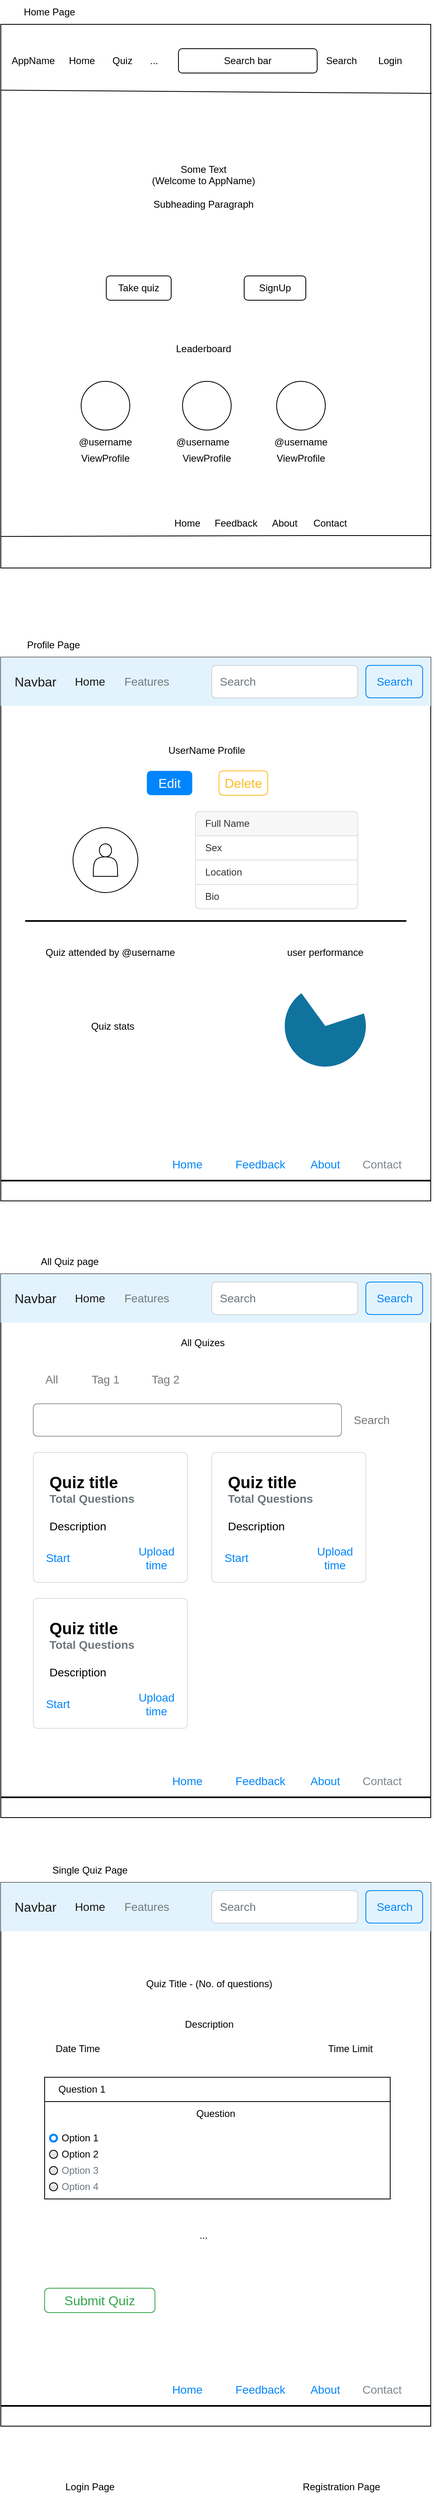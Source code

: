 <mxfile version="24.7.17">
  <diagram name="Page-1" id="7HkioV3xXDfK5RIxgbAx">
    <mxGraphModel dx="1434" dy="738" grid="1" gridSize="10" guides="1" tooltips="1" connect="1" arrows="1" fold="1" page="1" pageScale="1" pageWidth="827" pageHeight="1169" math="0" shadow="0">
      <root>
        <mxCell id="0" />
        <mxCell id="1" parent="0" />
        <mxCell id="igTgt_d10PxNEicNi55A-2" value="&lt;span style=&quot;color: rgba(0, 0, 0, 0); font-family: monospace; font-size: 0px; text-align: start; text-wrap: nowrap;&quot;&gt;%3CmxGraphModel%3E%3Croot%3E%3CmxCell%20id%3D%220%22%2F%3E%3CmxCell%20id%3D%221%22%20parent%3D%220%22%2F%3E%3CmxCell%20id%3D%222%22%20value%3D%22Text%22%20style%3D%22text%3Bhtml%3D1%3Balign%3Dcenter%3BverticalAlign%3Dmiddle%3BwhiteSpace%3Dwrap%3Brounded%3D0%3B%22%20vertex%3D%221%22%20parent%3D%221%22%3E%3CmxGeometry%20x%3D%22140%22%20y%3D%2270%22%20width%3D%2260%22%20height%3D%2230%22%20as%3D%22geometry%22%2F%3E%3C%2FmxCell%3E%3C%2Froot%3E%3C%2FmxGraphModel%3E&lt;/span&gt;" style="rounded=0;whiteSpace=wrap;html=1;" parent="1" vertex="1">
          <mxGeometry x="130" y="40" width="530" height="670" as="geometry" />
        </mxCell>
        <mxCell id="igTgt_d10PxNEicNi55A-3" value="" style="endArrow=none;html=1;rounded=0;exitX=0;exitY=0.121;exitDx=0;exitDy=0;exitPerimeter=0;entryX=1.002;entryY=0.127;entryDx=0;entryDy=0;entryPerimeter=0;" parent="1" source="igTgt_d10PxNEicNi55A-2" target="igTgt_d10PxNEicNi55A-2" edge="1">
          <mxGeometry width="50" height="50" relative="1" as="geometry">
            <mxPoint x="390" y="410" as="sourcePoint" />
            <mxPoint x="440" y="360" as="targetPoint" />
          </mxGeometry>
        </mxCell>
        <mxCell id="igTgt_d10PxNEicNi55A-4" value="AppName" style="text;html=1;align=center;verticalAlign=middle;whiteSpace=wrap;rounded=0;" parent="1" vertex="1">
          <mxGeometry x="140" y="70" width="60" height="30" as="geometry" />
        </mxCell>
        <mxCell id="igTgt_d10PxNEicNi55A-5" value="Home" style="text;html=1;align=center;verticalAlign=middle;whiteSpace=wrap;rounded=0;" parent="1" vertex="1">
          <mxGeometry x="200" y="70" width="60" height="30" as="geometry" />
        </mxCell>
        <mxCell id="igTgt_d10PxNEicNi55A-6" value="Quiz" style="text;html=1;align=center;verticalAlign=middle;whiteSpace=wrap;rounded=0;" parent="1" vertex="1">
          <mxGeometry x="250" y="70" width="60" height="30" as="geometry" />
        </mxCell>
        <mxCell id="igTgt_d10PxNEicNi55A-7" value="Search" style="text;html=1;align=center;verticalAlign=middle;whiteSpace=wrap;rounded=0;" parent="1" vertex="1">
          <mxGeometry x="520" y="70" width="60" height="30" as="geometry" />
        </mxCell>
        <mxCell id="igTgt_d10PxNEicNi55A-8" value="Login" style="text;html=1;align=center;verticalAlign=middle;whiteSpace=wrap;rounded=0;" parent="1" vertex="1">
          <mxGeometry x="580" y="70" width="60" height="30" as="geometry" />
        </mxCell>
        <mxCell id="igTgt_d10PxNEicNi55A-10" value="Search bar" style="rounded=1;whiteSpace=wrap;html=1;" parent="1" vertex="1">
          <mxGeometry x="349" y="70" width="171" height="30" as="geometry" />
        </mxCell>
        <mxCell id="igTgt_d10PxNEicNi55A-11" value="..." style="text;html=1;align=center;verticalAlign=middle;whiteSpace=wrap;rounded=0;" parent="1" vertex="1">
          <mxGeometry x="289" y="70" width="60" height="30" as="geometry" />
        </mxCell>
        <mxCell id="igTgt_d10PxNEicNi55A-12" value="Some Text&lt;div&gt;(Welcome to AppName)&lt;/div&gt;&lt;div&gt;&lt;br&gt;&lt;/div&gt;&lt;div&gt;Subheading Paragraph&lt;/div&gt;" style="text;html=1;align=center;verticalAlign=middle;whiteSpace=wrap;rounded=0;" parent="1" vertex="1">
          <mxGeometry x="210" y="160" width="340" height="160" as="geometry" />
        </mxCell>
        <mxCell id="igTgt_d10PxNEicNi55A-13" value="Take quiz" style="rounded=1;whiteSpace=wrap;html=1;" parent="1" vertex="1">
          <mxGeometry x="260" y="350" width="80" height="30" as="geometry" />
        </mxCell>
        <mxCell id="igTgt_d10PxNEicNi55A-14" value="SignUp" style="rounded=1;whiteSpace=wrap;html=1;" parent="1" vertex="1">
          <mxGeometry x="430" y="350" width="76" height="30" as="geometry" />
        </mxCell>
        <mxCell id="igTgt_d10PxNEicNi55A-15" value="Leaderboard" style="text;html=1;align=center;verticalAlign=middle;whiteSpace=wrap;rounded=0;" parent="1" vertex="1">
          <mxGeometry x="300" y="420" width="160" height="40" as="geometry" />
        </mxCell>
        <mxCell id="igTgt_d10PxNEicNi55A-16" value="" style="ellipse;whiteSpace=wrap;html=1;aspect=fixed;" parent="1" vertex="1">
          <mxGeometry x="229" y="480" width="60" height="60" as="geometry" />
        </mxCell>
        <mxCell id="igTgt_d10PxNEicNi55A-18" value="" style="ellipse;whiteSpace=wrap;html=1;aspect=fixed;" parent="1" vertex="1">
          <mxGeometry x="470" y="480" width="60" height="60" as="geometry" />
        </mxCell>
        <mxCell id="igTgt_d10PxNEicNi55A-19" value="" style="ellipse;whiteSpace=wrap;html=1;aspect=fixed;" parent="1" vertex="1">
          <mxGeometry x="354" y="480" width="60" height="60" as="geometry" />
        </mxCell>
        <mxCell id="igTgt_d10PxNEicNi55A-21" value="ViewProfile" style="text;html=1;align=center;verticalAlign=middle;whiteSpace=wrap;rounded=0;" parent="1" vertex="1">
          <mxGeometry x="229" y="560" width="60" height="30" as="geometry" />
        </mxCell>
        <mxCell id="igTgt_d10PxNEicNi55A-22" value="ViewProfile" style="text;html=1;align=center;verticalAlign=middle;whiteSpace=wrap;rounded=0;" parent="1" vertex="1">
          <mxGeometry x="354" y="560" width="60" height="30" as="geometry" />
        </mxCell>
        <mxCell id="igTgt_d10PxNEicNi55A-23" value="ViewProfile" style="text;html=1;align=center;verticalAlign=middle;whiteSpace=wrap;rounded=0;" parent="1" vertex="1">
          <mxGeometry x="470" y="560" width="60" height="30" as="geometry" />
        </mxCell>
        <mxCell id="igTgt_d10PxNEicNi55A-24" value="@username" style="text;html=1;align=center;verticalAlign=middle;whiteSpace=wrap;rounded=0;" parent="1" vertex="1">
          <mxGeometry x="229" y="540" width="60" height="30" as="geometry" />
        </mxCell>
        <mxCell id="igTgt_d10PxNEicNi55A-25" value="@username" style="text;html=1;align=center;verticalAlign=middle;whiteSpace=wrap;rounded=0;" parent="1" vertex="1">
          <mxGeometry x="349" y="540" width="60" height="30" as="geometry" />
        </mxCell>
        <mxCell id="igTgt_d10PxNEicNi55A-26" value="@username" style="text;html=1;align=center;verticalAlign=middle;whiteSpace=wrap;rounded=0;" parent="1" vertex="1">
          <mxGeometry x="470" y="540" width="60" height="30" as="geometry" />
        </mxCell>
        <mxCell id="igTgt_d10PxNEicNi55A-27" value="" style="endArrow=none;html=1;rounded=0;exitX=0;exitY=0.942;exitDx=0;exitDy=0;exitPerimeter=0;" parent="1" source="igTgt_d10PxNEicNi55A-2" edge="1">
          <mxGeometry width="50" height="50" relative="1" as="geometry">
            <mxPoint x="390" y="640" as="sourcePoint" />
            <mxPoint x="661" y="670" as="targetPoint" />
            <Array as="points">
              <mxPoint x="530" y="670" />
            </Array>
          </mxGeometry>
        </mxCell>
        <mxCell id="igTgt_d10PxNEicNi55A-28" value="Feedback" style="text;html=1;align=center;verticalAlign=middle;whiteSpace=wrap;rounded=0;" parent="1" vertex="1">
          <mxGeometry x="390" y="640" width="60" height="30" as="geometry" />
        </mxCell>
        <mxCell id="igTgt_d10PxNEicNi55A-29" value="Home" style="text;html=1;align=center;verticalAlign=middle;whiteSpace=wrap;rounded=0;rotation=0;" parent="1" vertex="1">
          <mxGeometry x="330" y="640" width="60" height="30" as="geometry" />
        </mxCell>
        <mxCell id="igTgt_d10PxNEicNi55A-30" value="About" style="text;html=1;align=center;verticalAlign=middle;whiteSpace=wrap;rounded=0;" parent="1" vertex="1">
          <mxGeometry x="450" y="640" width="60" height="30" as="geometry" />
        </mxCell>
        <mxCell id="igTgt_d10PxNEicNi55A-31" value="Contact" style="text;html=1;align=center;verticalAlign=middle;whiteSpace=wrap;rounded=0;" parent="1" vertex="1">
          <mxGeometry x="506" y="640" width="60" height="30" as="geometry" />
        </mxCell>
        <mxCell id="igTgt_d10PxNEicNi55A-32" value="Home Page" style="text;html=1;align=center;verticalAlign=middle;whiteSpace=wrap;rounded=0;" parent="1" vertex="1">
          <mxGeometry x="130" y="10" width="120" height="30" as="geometry" />
        </mxCell>
        <mxCell id="igTgt_d10PxNEicNi55A-33" value="Profile Page" style="text;html=1;align=center;verticalAlign=middle;whiteSpace=wrap;rounded=0;" parent="1" vertex="1">
          <mxGeometry x="130" y="790" width="130" height="30" as="geometry" />
        </mxCell>
        <mxCell id="igTgt_d10PxNEicNi55A-35" value="" style="rounded=0;whiteSpace=wrap;html=1;" parent="1" vertex="1">
          <mxGeometry x="130" y="820" width="530" height="670" as="geometry" />
        </mxCell>
        <mxCell id="igTgt_d10PxNEicNi55A-38" value="UserName Profile" style="text;html=1;align=center;verticalAlign=middle;whiteSpace=wrap;rounded=0;" parent="1" vertex="1">
          <mxGeometry x="309" y="920" width="150" height="30" as="geometry" />
        </mxCell>
        <mxCell id="igTgt_d10PxNEicNi55A-41" value="Edit" style="html=1;shadow=0;dashed=0;shape=mxgraph.bootstrap.rrect;rSize=5;strokeColor=none;strokeWidth=1;fillColor=#0085FC;fontColor=#FFFFFF;whiteSpace=wrap;align=center;verticalAlign=middle;spacingLeft=0;fontStyle=0;fontSize=16;spacing=5;" parent="1" vertex="1">
          <mxGeometry x="310" y="960" width="56" height="30" as="geometry" />
        </mxCell>
        <mxCell id="igTgt_d10PxNEicNi55A-42" value="Delete" style="html=1;shadow=0;dashed=0;shape=mxgraph.bootstrap.rrect;rSize=5;strokeColor=#FFBC26;strokeWidth=1;fillColor=none;fontColor=#FFBC26;whiteSpace=wrap;align=center;verticalAlign=middle;spacingLeft=0;fontStyle=0;fontSize=16;spacing=5;" parent="1" vertex="1">
          <mxGeometry x="399" y="960" width="60" height="30" as="geometry" />
        </mxCell>
        <mxCell id="igTgt_d10PxNEicNi55A-45" value="" style="ellipse;whiteSpace=wrap;html=1;aspect=fixed;" parent="1" vertex="1">
          <mxGeometry x="219" y="1030" width="80" height="80" as="geometry" />
        </mxCell>
        <mxCell id="igTgt_d10PxNEicNi55A-46" value="" style="shape=actor;whiteSpace=wrap;html=1;" parent="1" vertex="1">
          <mxGeometry x="244" y="1050" width="30" height="40" as="geometry" />
        </mxCell>
        <mxCell id="igTgt_d10PxNEicNi55A-47" value="" style="swimlane;fontStyle=0;childLayout=stackLayout;horizontal=1;startSize=0;horizontalStack=0;resizeParent=1;resizeParentMax=0;resizeLast=0;collapsible=0;marginBottom=0;whiteSpace=wrap;html=1;strokeColor=none;fillColor=none;" parent="1" vertex="1">
          <mxGeometry x="370" y="1010" width="200" height="120" as="geometry" />
        </mxCell>
        <mxCell id="igTgt_d10PxNEicNi55A-48" value="Full Name" style="text;strokeColor=#DFDFDF;fillColor=#F7F7F7;align=left;verticalAlign=middle;spacingLeft=10;spacingRight=10;overflow=hidden;points=[[0,0.5],[1,0.5]];portConstraint=eastwest;rotatable=0;whiteSpace=wrap;html=1;shape=mxgraph.bootstrap.topButton;rSize=5;fontColor=#333333;" parent="igTgt_d10PxNEicNi55A-47" vertex="1">
          <mxGeometry width="200" height="30" as="geometry" />
        </mxCell>
        <mxCell id="igTgt_d10PxNEicNi55A-49" value="Sex" style="text;strokeColor=#DFDFDF;fillColor=#FFFFFF;align=left;verticalAlign=middle;spacingLeft=10;spacingRight=10;overflow=hidden;points=[[0,0.5],[1,0.5]];portConstraint=eastwest;rotatable=0;whiteSpace=wrap;html=1;rSize=5;fontColor=#333333;" parent="igTgt_d10PxNEicNi55A-47" vertex="1">
          <mxGeometry y="30" width="200" height="30" as="geometry" />
        </mxCell>
        <mxCell id="igTgt_d10PxNEicNi55A-50" value="Location" style="text;strokeColor=#DFDFDF;fillColor=#FFFFFF;align=left;verticalAlign=middle;spacingLeft=10;spacingRight=10;overflow=hidden;points=[[0,0.5],[1,0.5]];portConstraint=eastwest;rotatable=0;whiteSpace=wrap;html=1;rSize=5;fontColor=#333333;" parent="igTgt_d10PxNEicNi55A-47" vertex="1">
          <mxGeometry y="60" width="200" height="30" as="geometry" />
        </mxCell>
        <mxCell id="igTgt_d10PxNEicNi55A-51" value="Bio" style="text;strokeColor=#DFDFDF;fillColor=#FFFFFF;align=left;verticalAlign=middle;spacingLeft=10;spacingRight=10;overflow=hidden;points=[[0,0.5],[1,0.5]];portConstraint=eastwest;rotatable=0;whiteSpace=wrap;html=1;shape=mxgraph.bootstrap.bottomButton;rSize=5;fontColor=#333333;" parent="igTgt_d10PxNEicNi55A-47" vertex="1">
          <mxGeometry y="90" width="200" height="30" as="geometry" />
        </mxCell>
        <mxCell id="igTgt_d10PxNEicNi55A-52" value="" style="line;strokeWidth=2;html=1;" parent="1" vertex="1">
          <mxGeometry x="160" y="1140" width="470" height="10" as="geometry" />
        </mxCell>
        <mxCell id="igTgt_d10PxNEicNi55A-53" value="Quiz attended by @username" style="text;html=1;align=center;verticalAlign=middle;whiteSpace=wrap;rounded=0;" parent="1" vertex="1">
          <mxGeometry x="170" y="1169" width="190" height="30" as="geometry" />
        </mxCell>
        <mxCell id="igTgt_d10PxNEicNi55A-54" value="Quiz stats" style="text;html=1;align=center;verticalAlign=middle;whiteSpace=wrap;rounded=0;" parent="1" vertex="1">
          <mxGeometry x="170" y="1199" width="196" height="151" as="geometry" />
        </mxCell>
        <mxCell id="igTgt_d10PxNEicNi55A-57" value="" style="verticalLabelPosition=bottom;verticalAlign=top;html=1;shape=mxgraph.basic.pie;fillColor=#10739E;strokeColor=none;startAngle=0.2;endAngle=0.9;" parent="1" vertex="1">
          <mxGeometry x="480" y="1224.5" width="100" height="100" as="geometry" />
        </mxCell>
        <mxCell id="igTgt_d10PxNEicNi55A-58" value="user performance" style="text;html=1;align=center;verticalAlign=middle;whiteSpace=wrap;rounded=0;" parent="1" vertex="1">
          <mxGeometry x="470" y="1169" width="120" height="30" as="geometry" />
        </mxCell>
        <mxCell id="igTgt_d10PxNEicNi55A-65" value="" style="html=1;shadow=0;dashed=0;fillColor=#E3F3FD;strokeColor=none;fontSize=16;fontColor=#ffffff;align=left;spacing=15;" parent="1" vertex="1">
          <mxGeometry x="130" y="820" width="530" height="60" as="geometry" />
        </mxCell>
        <mxCell id="igTgt_d10PxNEicNi55A-66" value="" style="swimlane;shape=mxgraph.bootstrap.anchor;strokeColor=none;fillColor=none;fontColor=#0085FC;fontStyle=0;childLayout=stackLayout;horizontal=0;startSize=0;horizontalStack=1;resizeParent=1;resizeParentMax=0;resizeLast=0;collapsible=0;marginBottom=0;whiteSpace=wrap;html=1;resizeWidth=0;" parent="igTgt_d10PxNEicNi55A-65" vertex="1">
          <mxGeometry y="10" width="220" height="40" as="geometry" />
        </mxCell>
        <mxCell id="igTgt_d10PxNEicNi55A-67" value="Navbar" style="text;strokeColor=none;align=left;verticalAlign=middle;spacingLeft=15;spacingRight=10;points=[[0,0.5],[1,0.5]];portConstraint=eastwest;rotatable=0;whiteSpace=wrap;html=1;fillColor=none;fontColor=#161819;fontSize=16;" parent="igTgt_d10PxNEicNi55A-66" vertex="1">
          <mxGeometry width="80" height="40" as="geometry" />
        </mxCell>
        <mxCell id="igTgt_d10PxNEicNi55A-68" value="Home" style="text;strokeColor=none;align=center;verticalAlign=middle;spacingLeft=10;spacingRight=10;points=[[0,0.5],[1,0.5]];portConstraint=eastwest;rotatable=0;whiteSpace=wrap;html=1;fillColor=none;fontColor=#161819;fontSize=14;" parent="igTgt_d10PxNEicNi55A-66" vertex="1">
          <mxGeometry x="80" width="60" height="40" as="geometry" />
        </mxCell>
        <mxCell id="igTgt_d10PxNEicNi55A-69" value="Features" style="text;strokeColor=none;align=center;verticalAlign=middle;spacingLeft=10;spacingRight=10;points=[[0,0.5],[1,0.5]];portConstraint=eastwest;rotatable=0;whiteSpace=wrap;html=1;fillColor=none;fontColor=#71797E;fontSize=14;" parent="igTgt_d10PxNEicNi55A-66" vertex="1">
          <mxGeometry x="140" width="80" height="40" as="geometry" />
        </mxCell>
        <mxCell id="igTgt_d10PxNEicNi55A-72" value="Search" style="html=1;shadow=0;dashed=0;shape=mxgraph.bootstrap.rrect;rSize=5;fontSize=14;fontColor=#0085FC;strokeColor=#0085FC;fillColor=none;" parent="igTgt_d10PxNEicNi55A-65" vertex="1">
          <mxGeometry x="1" width="70" height="40" relative="1" as="geometry">
            <mxPoint x="-80" y="10" as="offset" />
          </mxGeometry>
        </mxCell>
        <mxCell id="igTgt_d10PxNEicNi55A-73" value="Search" style="html=1;shadow=0;dashed=0;shape=mxgraph.bootstrap.rrect;rSize=5;fontSize=14;fontColor=#6C767D;strokeColor=#CED4DA;fillColor=#ffffff;align=left;spacing=10;" parent="igTgt_d10PxNEicNi55A-65" vertex="1">
          <mxGeometry x="1" width="180" height="40" relative="1" as="geometry">
            <mxPoint x="-270" y="10" as="offset" />
          </mxGeometry>
        </mxCell>
        <mxCell id="igTgt_d10PxNEicNi55A-92" value="" style="line;strokeWidth=2;html=1;" parent="1" vertex="1">
          <mxGeometry x="130" y="1460" width="530" height="10" as="geometry" />
        </mxCell>
        <mxCell id="igTgt_d10PxNEicNi55A-93" value="" style="swimlane;shape=mxgraph.bootstrap.anchor;strokeColor=none;fillColor=none;fontColor=#0085FC;fontStyle=0;childLayout=stackLayout;horizontal=0;startSize=0;horizontalStack=1;resizeParent=1;resizeParentMax=0;resizeLast=0;collapsible=0;marginBottom=0;whiteSpace=wrap;html=1;" parent="1" vertex="1">
          <mxGeometry x="320" y="1430" width="320" height="30" as="geometry" />
        </mxCell>
        <mxCell id="igTgt_d10PxNEicNi55A-94" value="Home" style="text;strokeColor=inherit;align=center;verticalAlign=middle;spacingLeft=10;spacingRight=10;overflow=hidden;points=[[0,0.5],[1,0.5]];portConstraint=eastwest;rotatable=0;whiteSpace=wrap;html=1;shape=mxgraph.bootstrap.leftButton;rSize=5;fillColor=inherit;fontColor=inherit;fontSize=14;" parent="igTgt_d10PxNEicNi55A-93" vertex="1">
          <mxGeometry width="80" height="30" as="geometry" />
        </mxCell>
        <mxCell id="igTgt_d10PxNEicNi55A-95" value="Feedback" style="text;strokeColor=inherit;align=center;verticalAlign=middle;spacingLeft=10;spacingRight=10;overflow=hidden;points=[[0,0.5],[1,0.5]];portConstraint=eastwest;rotatable=0;whiteSpace=wrap;html=1;rSize=5;fillColor=inherit;fontColor=inherit;fontSize=14;" parent="igTgt_d10PxNEicNi55A-93" vertex="1">
          <mxGeometry x="80" width="100" height="30" as="geometry" />
        </mxCell>
        <mxCell id="igTgt_d10PxNEicNi55A-96" value="About" style="text;strokeColor=inherit;align=center;verticalAlign=middle;spacingLeft=10;spacingRight=10;overflow=hidden;points=[[0,0.5],[1,0.5]];portConstraint=eastwest;rotatable=0;whiteSpace=wrap;html=1;rSize=5;fillColor=inherit;fontColor=inherit;fontSize=14;" parent="igTgt_d10PxNEicNi55A-93" vertex="1">
          <mxGeometry x="180" width="60" height="30" as="geometry" />
        </mxCell>
        <mxCell id="igTgt_d10PxNEicNi55A-97" value="Contact" style="text;strokeColor=inherit;align=center;verticalAlign=middle;spacingLeft=10;spacingRight=10;overflow=hidden;points=[[0,0.5],[1,0.5]];portConstraint=eastwest;rotatable=0;whiteSpace=wrap;html=1;shape=mxgraph.bootstrap.rightButton;rSize=5;fillColor=inherit;fontColor=#7D868C;fontSize=14;" parent="igTgt_d10PxNEicNi55A-93" vertex="1">
          <mxGeometry x="240" width="80" height="30" as="geometry" />
        </mxCell>
        <mxCell id="igTgt_d10PxNEicNi55A-102" value="All Quiz page" style="text;html=1;align=center;verticalAlign=middle;whiteSpace=wrap;rounded=0;" parent="1" vertex="1">
          <mxGeometry x="130" y="1550" width="170" height="30" as="geometry" />
        </mxCell>
        <mxCell id="igTgt_d10PxNEicNi55A-103" value="" style="rounded=0;whiteSpace=wrap;html=1;" parent="1" vertex="1">
          <mxGeometry x="130" y="1580" width="530" height="670" as="geometry" />
        </mxCell>
        <mxCell id="igTgt_d10PxNEicNi55A-105" value="" style="html=1;shadow=0;dashed=0;fillColor=#E3F3FD;strokeColor=none;fontSize=16;fontColor=#ffffff;align=left;spacing=15;" parent="1" vertex="1">
          <mxGeometry x="130" y="1580" width="530" height="60" as="geometry" />
        </mxCell>
        <mxCell id="igTgt_d10PxNEicNi55A-106" value="" style="swimlane;shape=mxgraph.bootstrap.anchor;strokeColor=none;fillColor=none;fontColor=#0085FC;fontStyle=0;childLayout=stackLayout;horizontal=0;startSize=0;horizontalStack=1;resizeParent=1;resizeParentMax=0;resizeLast=0;collapsible=0;marginBottom=0;whiteSpace=wrap;html=1;resizeWidth=0;" parent="igTgt_d10PxNEicNi55A-105" vertex="1">
          <mxGeometry y="10" width="220" height="40" as="geometry" />
        </mxCell>
        <mxCell id="igTgt_d10PxNEicNi55A-107" value="Navbar" style="text;strokeColor=none;align=left;verticalAlign=middle;spacingLeft=15;spacingRight=10;points=[[0,0.5],[1,0.5]];portConstraint=eastwest;rotatable=0;whiteSpace=wrap;html=1;fillColor=none;fontColor=#161819;fontSize=16;" parent="igTgt_d10PxNEicNi55A-106" vertex="1">
          <mxGeometry width="80" height="40" as="geometry" />
        </mxCell>
        <mxCell id="igTgt_d10PxNEicNi55A-108" value="Home" style="text;strokeColor=none;align=center;verticalAlign=middle;spacingLeft=10;spacingRight=10;points=[[0,0.5],[1,0.5]];portConstraint=eastwest;rotatable=0;whiteSpace=wrap;html=1;fillColor=none;fontColor=#161819;fontSize=14;" parent="igTgt_d10PxNEicNi55A-106" vertex="1">
          <mxGeometry x="80" width="60" height="40" as="geometry" />
        </mxCell>
        <mxCell id="igTgt_d10PxNEicNi55A-109" value="Features" style="text;strokeColor=none;align=center;verticalAlign=middle;spacingLeft=10;spacingRight=10;points=[[0,0.5],[1,0.5]];portConstraint=eastwest;rotatable=0;whiteSpace=wrap;html=1;fillColor=none;fontColor=#71797E;fontSize=14;" parent="igTgt_d10PxNEicNi55A-106" vertex="1">
          <mxGeometry x="140" width="80" height="40" as="geometry" />
        </mxCell>
        <mxCell id="igTgt_d10PxNEicNi55A-110" value="Search" style="html=1;shadow=0;dashed=0;shape=mxgraph.bootstrap.rrect;rSize=5;fontSize=14;fontColor=#0085FC;strokeColor=#0085FC;fillColor=none;" parent="igTgt_d10PxNEicNi55A-105" vertex="1">
          <mxGeometry x="1" width="70" height="40" relative="1" as="geometry">
            <mxPoint x="-80" y="10" as="offset" />
          </mxGeometry>
        </mxCell>
        <mxCell id="igTgt_d10PxNEicNi55A-111" value="Search" style="html=1;shadow=0;dashed=0;shape=mxgraph.bootstrap.rrect;rSize=5;fontSize=14;fontColor=#6C767D;strokeColor=#CED4DA;fillColor=#ffffff;align=left;spacing=10;" parent="igTgt_d10PxNEicNi55A-105" vertex="1">
          <mxGeometry x="1" width="180" height="40" relative="1" as="geometry">
            <mxPoint x="-270" y="10" as="offset" />
          </mxGeometry>
        </mxCell>
        <mxCell id="igTgt_d10PxNEicNi55A-112" value="All Quizes" style="text;html=1;align=center;verticalAlign=middle;whiteSpace=wrap;rounded=0;" parent="1" vertex="1">
          <mxGeometry x="299" y="1650" width="160" height="30" as="geometry" />
        </mxCell>
        <mxCell id="igTgt_d10PxNEicNi55A-113" value="All" style="strokeColor=none;fillColor=none;fontColor=#777777;whiteSpace=wrap;align=left;verticalAlign=middle;fontStyle=0;fontSize=14;spacing=15;" parent="1" vertex="1">
          <mxGeometry x="170" y="1690" width="70" height="40" as="geometry" />
        </mxCell>
        <mxCell id="igTgt_d10PxNEicNi55A-114" value="Tag 1" style="strokeColor=none;fillColor=none;fontColor=#777777;whiteSpace=wrap;align=left;verticalAlign=middle;fontStyle=0;fontSize=14;" parent="1" vertex="1">
          <mxGeometry x="240" y="1690" width="60" height="40" as="geometry" />
        </mxCell>
        <mxCell id="igTgt_d10PxNEicNi55A-115" value="Search" style="strokeColor=none;fillColor=none;fontColor=#777777;whiteSpace=wrap;align=left;verticalAlign=middle;fontStyle=0;fontSize=14;spacing=15;" parent="1" vertex="1">
          <mxGeometry x="550" y="1740" width="80" height="40" as="geometry" />
        </mxCell>
        <mxCell id="igTgt_d10PxNEicNi55A-116" value="" style="html=1;shadow=0;dashed=0;shape=mxgraph.bootstrap.rrect;rSize=5;strokeColor=#999999;fillColor=#ffffff;fontColor=#777777;whiteSpace=wrap;align=left;verticalAlign=middle;fontStyle=0;fontSize=14;spacing=15;" parent="1" vertex="1">
          <mxGeometry x="170" y="1740" width="380" height="40" as="geometry" />
        </mxCell>
        <mxCell id="igTgt_d10PxNEicNi55A-124" value="Tag 2" style="strokeColor=none;fillColor=none;fontColor=#777777;whiteSpace=wrap;align=left;verticalAlign=middle;fontStyle=0;fontSize=14;" parent="1" vertex="1">
          <mxGeometry x="314" y="1690" width="66" height="40" as="geometry" />
        </mxCell>
        <mxCell id="igTgt_d10PxNEicNi55A-125" value="&lt;b&gt;&lt;font style=&quot;font-size: 20px&quot;&gt;Quiz title&lt;/font&gt;&lt;/b&gt;&lt;font color=&quot;#6c767d&quot;&gt;&lt;b&gt;&lt;font style=&quot;font-size: 14px&quot;&gt;&lt;br style=&quot;font-size: 10px&quot;&gt;Total Questions&lt;br&gt;&lt;/font&gt;&lt;/b&gt;&lt;/font&gt;&lt;br style=&quot;font-size: 14px&quot;&gt;Description" style="html=1;shadow=0;dashed=0;shape=mxgraph.bootstrap.rrect;rSize=5;strokeColor=#DFDFDF;html=1;whiteSpace=wrap;fillColor=#ffffff;fontColor=#000000;verticalAlign=top;align=left;spacing=20;fontSize=14;" parent="1" vertex="1">
          <mxGeometry x="170" y="1800" width="190" height="160" as="geometry" />
        </mxCell>
        <mxCell id="igTgt_d10PxNEicNi55A-126" value="Start" style="html=1;shadow=0;dashed=0;shape=mxgraph.bootstrap.rrect;rSize=5;perimeter=none;whiteSpace=wrap;fillColor=none;strokeColor=none;fontColor=#0085FC;resizeWidth=1;fontSize=14;align=center;" parent="igTgt_d10PxNEicNi55A-125" vertex="1">
          <mxGeometry y="1" width="60.8" height="40" relative="1" as="geometry">
            <mxPoint y="-50" as="offset" />
          </mxGeometry>
        </mxCell>
        <mxCell id="igTgt_d10PxNEicNi55A-127" value="Upload time" style="html=1;shadow=0;dashed=0;shape=mxgraph.bootstrap.rrect;rSize=5;perimeter=none;whiteSpace=wrap;fillColor=none;strokeColor=none;fontColor=#0085FC;resizeWidth=1;fontSize=14;align=center;" parent="igTgt_d10PxNEicNi55A-125" vertex="1">
          <mxGeometry y="1" width="76" height="40" relative="1" as="geometry">
            <mxPoint x="114" y="-50" as="offset" />
          </mxGeometry>
        </mxCell>
        <mxCell id="igTgt_d10PxNEicNi55A-129" value="&lt;b&gt;&lt;font style=&quot;font-size: 20px&quot;&gt;Quiz title&lt;/font&gt;&lt;/b&gt;&lt;font color=&quot;#6c767d&quot;&gt;&lt;b&gt;&lt;font style=&quot;font-size: 14px&quot;&gt;&lt;br style=&quot;font-size: 10px&quot;&gt;Total Questions&lt;br&gt;&lt;/font&gt;&lt;/b&gt;&lt;/font&gt;&lt;br style=&quot;font-size: 14px&quot;&gt;Description" style="html=1;shadow=0;dashed=0;shape=mxgraph.bootstrap.rrect;rSize=5;strokeColor=#DFDFDF;html=1;whiteSpace=wrap;fillColor=#ffffff;fontColor=#000000;verticalAlign=top;align=left;spacing=20;fontSize=14;" parent="1" vertex="1">
          <mxGeometry x="170" y="1980" width="190" height="160" as="geometry" />
        </mxCell>
        <mxCell id="igTgt_d10PxNEicNi55A-130" value="Start" style="html=1;shadow=0;dashed=0;shape=mxgraph.bootstrap.rrect;rSize=5;perimeter=none;whiteSpace=wrap;fillColor=none;strokeColor=none;fontColor=#0085FC;resizeWidth=1;fontSize=14;align=center;" parent="igTgt_d10PxNEicNi55A-129" vertex="1">
          <mxGeometry y="1" width="60.8" height="40" relative="1" as="geometry">
            <mxPoint y="-50" as="offset" />
          </mxGeometry>
        </mxCell>
        <mxCell id="igTgt_d10PxNEicNi55A-131" value="Upload time" style="html=1;shadow=0;dashed=0;shape=mxgraph.bootstrap.rrect;rSize=5;perimeter=none;whiteSpace=wrap;fillColor=none;strokeColor=none;fontColor=#0085FC;resizeWidth=1;fontSize=14;align=center;" parent="igTgt_d10PxNEicNi55A-129" vertex="1">
          <mxGeometry y="1" width="76" height="40" relative="1" as="geometry">
            <mxPoint x="114" y="-50" as="offset" />
          </mxGeometry>
        </mxCell>
        <mxCell id="igTgt_d10PxNEicNi55A-132" value="&lt;b&gt;&lt;font style=&quot;font-size: 20px&quot;&gt;Quiz title&lt;/font&gt;&lt;/b&gt;&lt;font color=&quot;#6c767d&quot;&gt;&lt;b&gt;&lt;font style=&quot;font-size: 14px&quot;&gt;&lt;br style=&quot;font-size: 10px&quot;&gt;Total Questions&lt;br&gt;&lt;/font&gt;&lt;/b&gt;&lt;/font&gt;&lt;br style=&quot;font-size: 14px&quot;&gt;Description" style="html=1;shadow=0;dashed=0;shape=mxgraph.bootstrap.rrect;rSize=5;strokeColor=#DFDFDF;html=1;whiteSpace=wrap;fillColor=#ffffff;fontColor=#000000;verticalAlign=top;align=left;spacing=20;fontSize=14;" parent="1" vertex="1">
          <mxGeometry x="390" y="1800" width="190" height="160" as="geometry" />
        </mxCell>
        <mxCell id="igTgt_d10PxNEicNi55A-133" value="Start" style="html=1;shadow=0;dashed=0;shape=mxgraph.bootstrap.rrect;rSize=5;perimeter=none;whiteSpace=wrap;fillColor=none;strokeColor=none;fontColor=#0085FC;resizeWidth=1;fontSize=14;align=center;" parent="igTgt_d10PxNEicNi55A-132" vertex="1">
          <mxGeometry y="1" width="60.8" height="40" relative="1" as="geometry">
            <mxPoint y="-50" as="offset" />
          </mxGeometry>
        </mxCell>
        <mxCell id="igTgt_d10PxNEicNi55A-134" value="Upload time" style="html=1;shadow=0;dashed=0;shape=mxgraph.bootstrap.rrect;rSize=5;perimeter=none;whiteSpace=wrap;fillColor=none;strokeColor=none;fontColor=#0085FC;resizeWidth=1;fontSize=14;align=center;" parent="igTgt_d10PxNEicNi55A-132" vertex="1">
          <mxGeometry y="1" width="76" height="40" relative="1" as="geometry">
            <mxPoint x="114" y="-50" as="offset" />
          </mxGeometry>
        </mxCell>
        <mxCell id="igTgt_d10PxNEicNi55A-138" value="" style="line;strokeWidth=2;html=1;" parent="1" vertex="1">
          <mxGeometry x="130" y="2220" width="530" height="10" as="geometry" />
        </mxCell>
        <mxCell id="igTgt_d10PxNEicNi55A-139" value="" style="swimlane;shape=mxgraph.bootstrap.anchor;strokeColor=none;fillColor=none;fontColor=#0085FC;fontStyle=0;childLayout=stackLayout;horizontal=0;startSize=0;horizontalStack=1;resizeParent=1;resizeParentMax=0;resizeLast=0;collapsible=0;marginBottom=0;whiteSpace=wrap;html=1;" parent="1" vertex="1">
          <mxGeometry x="320" y="2190" width="320" height="30" as="geometry" />
        </mxCell>
        <mxCell id="igTgt_d10PxNEicNi55A-140" value="Home" style="text;strokeColor=inherit;align=center;verticalAlign=middle;spacingLeft=10;spacingRight=10;overflow=hidden;points=[[0,0.5],[1,0.5]];portConstraint=eastwest;rotatable=0;whiteSpace=wrap;html=1;shape=mxgraph.bootstrap.leftButton;rSize=5;fillColor=inherit;fontColor=inherit;fontSize=14;" parent="igTgt_d10PxNEicNi55A-139" vertex="1">
          <mxGeometry width="80" height="30" as="geometry" />
        </mxCell>
        <mxCell id="igTgt_d10PxNEicNi55A-141" value="Feedback" style="text;strokeColor=inherit;align=center;verticalAlign=middle;spacingLeft=10;spacingRight=10;overflow=hidden;points=[[0,0.5],[1,0.5]];portConstraint=eastwest;rotatable=0;whiteSpace=wrap;html=1;rSize=5;fillColor=inherit;fontColor=inherit;fontSize=14;" parent="igTgt_d10PxNEicNi55A-139" vertex="1">
          <mxGeometry x="80" width="100" height="30" as="geometry" />
        </mxCell>
        <mxCell id="igTgt_d10PxNEicNi55A-142" value="About" style="text;strokeColor=inherit;align=center;verticalAlign=middle;spacingLeft=10;spacingRight=10;overflow=hidden;points=[[0,0.5],[1,0.5]];portConstraint=eastwest;rotatable=0;whiteSpace=wrap;html=1;rSize=5;fillColor=inherit;fontColor=inherit;fontSize=14;" parent="igTgt_d10PxNEicNi55A-139" vertex="1">
          <mxGeometry x="180" width="60" height="30" as="geometry" />
        </mxCell>
        <mxCell id="igTgt_d10PxNEicNi55A-143" value="Contact" style="text;strokeColor=inherit;align=center;verticalAlign=middle;spacingLeft=10;spacingRight=10;overflow=hidden;points=[[0,0.5],[1,0.5]];portConstraint=eastwest;rotatable=0;whiteSpace=wrap;html=1;shape=mxgraph.bootstrap.rightButton;rSize=5;fillColor=inherit;fontColor=#7D868C;fontSize=14;" parent="igTgt_d10PxNEicNi55A-139" vertex="1">
          <mxGeometry x="240" width="80" height="30" as="geometry" />
        </mxCell>
        <mxCell id="igTgt_d10PxNEicNi55A-144" value="Single Quiz Page" style="text;html=1;align=center;verticalAlign=middle;whiteSpace=wrap;rounded=0;" parent="1" vertex="1">
          <mxGeometry x="130" y="2300" width="220" height="30" as="geometry" />
        </mxCell>
        <mxCell id="igTgt_d10PxNEicNi55A-145" value="" style="rounded=0;whiteSpace=wrap;html=1;" parent="1" vertex="1">
          <mxGeometry x="130" y="2330" width="530" height="670" as="geometry" />
        </mxCell>
        <mxCell id="igTgt_d10PxNEicNi55A-146" value="" style="html=1;shadow=0;dashed=0;fillColor=#E3F3FD;strokeColor=none;fontSize=16;fontColor=#ffffff;align=left;spacing=15;" parent="1" vertex="1">
          <mxGeometry x="130" y="2330" width="530" height="60" as="geometry" />
        </mxCell>
        <mxCell id="igTgt_d10PxNEicNi55A-147" value="" style="swimlane;shape=mxgraph.bootstrap.anchor;strokeColor=none;fillColor=none;fontColor=#0085FC;fontStyle=0;childLayout=stackLayout;horizontal=0;startSize=0;horizontalStack=1;resizeParent=1;resizeParentMax=0;resizeLast=0;collapsible=0;marginBottom=0;whiteSpace=wrap;html=1;resizeWidth=0;" parent="igTgt_d10PxNEicNi55A-146" vertex="1">
          <mxGeometry y="10" width="220" height="40" as="geometry" />
        </mxCell>
        <mxCell id="igTgt_d10PxNEicNi55A-148" value="Navbar" style="text;strokeColor=none;align=left;verticalAlign=middle;spacingLeft=15;spacingRight=10;points=[[0,0.5],[1,0.5]];portConstraint=eastwest;rotatable=0;whiteSpace=wrap;html=1;fillColor=none;fontColor=#161819;fontSize=16;" parent="igTgt_d10PxNEicNi55A-147" vertex="1">
          <mxGeometry width="80" height="40" as="geometry" />
        </mxCell>
        <mxCell id="igTgt_d10PxNEicNi55A-149" value="Home" style="text;strokeColor=none;align=center;verticalAlign=middle;spacingLeft=10;spacingRight=10;points=[[0,0.5],[1,0.5]];portConstraint=eastwest;rotatable=0;whiteSpace=wrap;html=1;fillColor=none;fontColor=#161819;fontSize=14;" parent="igTgt_d10PxNEicNi55A-147" vertex="1">
          <mxGeometry x="80" width="60" height="40" as="geometry" />
        </mxCell>
        <mxCell id="igTgt_d10PxNEicNi55A-150" value="Features" style="text;strokeColor=none;align=center;verticalAlign=middle;spacingLeft=10;spacingRight=10;points=[[0,0.5],[1,0.5]];portConstraint=eastwest;rotatable=0;whiteSpace=wrap;html=1;fillColor=none;fontColor=#71797E;fontSize=14;" parent="igTgt_d10PxNEicNi55A-147" vertex="1">
          <mxGeometry x="140" width="80" height="40" as="geometry" />
        </mxCell>
        <mxCell id="igTgt_d10PxNEicNi55A-151" value="Search" style="html=1;shadow=0;dashed=0;shape=mxgraph.bootstrap.rrect;rSize=5;fontSize=14;fontColor=#0085FC;strokeColor=#0085FC;fillColor=none;" parent="igTgt_d10PxNEicNi55A-146" vertex="1">
          <mxGeometry x="1" width="70" height="40" relative="1" as="geometry">
            <mxPoint x="-80" y="10" as="offset" />
          </mxGeometry>
        </mxCell>
        <mxCell id="igTgt_d10PxNEicNi55A-152" value="Search" style="html=1;shadow=0;dashed=0;shape=mxgraph.bootstrap.rrect;rSize=5;fontSize=14;fontColor=#6C767D;strokeColor=#CED4DA;fillColor=#ffffff;align=left;spacing=10;" parent="igTgt_d10PxNEicNi55A-146" vertex="1">
          <mxGeometry x="1" width="180" height="40" relative="1" as="geometry">
            <mxPoint x="-270" y="10" as="offset" />
          </mxGeometry>
        </mxCell>
        <mxCell id="igTgt_d10PxNEicNi55A-153" value="Quiz Title - (No. of questions)" style="text;html=1;align=center;verticalAlign=middle;whiteSpace=wrap;rounded=0;" parent="1" vertex="1">
          <mxGeometry x="264" y="2420" width="246" height="70" as="geometry" />
        </mxCell>
        <mxCell id="igTgt_d10PxNEicNi55A-154" value="Description" style="text;html=1;align=center;verticalAlign=middle;whiteSpace=wrap;rounded=0;" parent="1" vertex="1">
          <mxGeometry x="292" y="2490" width="190" height="30" as="geometry" />
        </mxCell>
        <mxCell id="SmysFkv4zoDDJamD6pbQ-1" value="Date Time" style="text;html=1;align=center;verticalAlign=middle;whiteSpace=wrap;rounded=0;" parent="1" vertex="1">
          <mxGeometry x="170" y="2520" width="110" height="30" as="geometry" />
        </mxCell>
        <mxCell id="SmysFkv4zoDDJamD6pbQ-2" value="Time Limit" style="text;html=1;align=center;verticalAlign=middle;whiteSpace=wrap;rounded=0;" parent="1" vertex="1">
          <mxGeometry x="506" y="2520" width="110" height="30" as="geometry" />
        </mxCell>
        <mxCell id="SmysFkv4zoDDJamD6pbQ-9" value="" style="shape=internalStorage;whiteSpace=wrap;html=1;backgroundOutline=1;dx=0;dy=30;" parent="1" vertex="1">
          <mxGeometry x="184" y="2570" width="426" height="150" as="geometry" />
        </mxCell>
        <mxCell id="SmysFkv4zoDDJamD6pbQ-10" value="Option 1" style="html=1;shadow=0;dashed=0;shape=mxgraph.bootstrap.radioButton2;labelPosition=right;verticalLabelPosition=middle;align=left;verticalAlign=middle;gradientColor=#DEDEDE;fillColor=#EDEDED;checked=1;spacing=5;checkedFill=#0085FC;checkedStroke=#ffffff;sketch=0;" parent="1" vertex="1">
          <mxGeometry x="190" y="2640" width="10" height="10" as="geometry" />
        </mxCell>
        <mxCell id="SmysFkv4zoDDJamD6pbQ-11" value="Option 2" style="html=1;shadow=0;dashed=0;shape=mxgraph.bootstrap.radioButton2;labelPosition=right;verticalLabelPosition=middle;align=left;verticalAlign=middle;gradientColor=#DEDEDE;fillColor=#EDEDED;checked=0;spacing=5;checkedFill=#0085FC;checkedStroke=#ffffff;sketch=0;" parent="1" vertex="1">
          <mxGeometry x="190" y="2660" width="10" height="10" as="geometry" />
        </mxCell>
        <mxCell id="SmysFkv4zoDDJamD6pbQ-12" value="Option 3" style="html=1;shadow=0;dashed=0;shape=mxgraph.bootstrap.radioButton2;labelPosition=right;verticalLabelPosition=middle;align=left;verticalAlign=middle;gradientColor=#DEDEDE;fillColor=#EDEDED;checked=0;spacing=5;fontColor=#6C767D;checkedFill=#0085FC;checkedStroke=#ffffff;sketch=0;" parent="1" vertex="1">
          <mxGeometry x="190" y="2680" width="10" height="10" as="geometry" />
        </mxCell>
        <mxCell id="SmysFkv4zoDDJamD6pbQ-14" value="Question 1" style="text;html=1;align=center;verticalAlign=middle;whiteSpace=wrap;rounded=0;" parent="1" vertex="1">
          <mxGeometry x="190" y="2570" width="80" height="30" as="geometry" />
        </mxCell>
        <mxCell id="SmysFkv4zoDDJamD6pbQ-16" value="Option 4" style="html=1;shadow=0;dashed=0;shape=mxgraph.bootstrap.radioButton2;labelPosition=right;verticalLabelPosition=middle;align=left;verticalAlign=middle;gradientColor=#DEDEDE;fillColor=#EDEDED;checked=0;spacing=5;fontColor=#6C767D;checkedFill=#0085FC;checkedStroke=#ffffff;sketch=0;" parent="1" vertex="1">
          <mxGeometry x="190" y="2700" width="10" height="10" as="geometry" />
        </mxCell>
        <mxCell id="SmysFkv4zoDDJamD6pbQ-17" value="..." style="text;html=1;align=center;verticalAlign=middle;whiteSpace=wrap;rounded=0;" parent="1" vertex="1">
          <mxGeometry x="350" y="2750" width="60" height="30" as="geometry" />
        </mxCell>
        <mxCell id="SmysFkv4zoDDJamD6pbQ-18" value="Question" style="text;html=1;align=center;verticalAlign=middle;whiteSpace=wrap;rounded=0;" parent="1" vertex="1">
          <mxGeometry x="180" y="2600" width="430" height="30" as="geometry" />
        </mxCell>
        <mxCell id="SmysFkv4zoDDJamD6pbQ-19" value="Submit Quiz" style="html=1;shadow=0;dashed=0;shape=mxgraph.bootstrap.rrect;rSize=5;strokeColor=#33A64C;strokeWidth=1;fillColor=none;fontColor=#33A64C;whiteSpace=wrap;align=center;verticalAlign=middle;spacingLeft=0;fontStyle=0;fontSize=16;spacing=5;" parent="1" vertex="1">
          <mxGeometry x="184" y="2830" width="136" height="30" as="geometry" />
        </mxCell>
        <mxCell id="SmysFkv4zoDDJamD6pbQ-21" value="" style="line;strokeWidth=2;html=1;" parent="1" vertex="1">
          <mxGeometry x="130" y="2970" width="530" height="10" as="geometry" />
        </mxCell>
        <mxCell id="SmysFkv4zoDDJamD6pbQ-22" value="" style="swimlane;shape=mxgraph.bootstrap.anchor;strokeColor=none;fillColor=none;fontColor=#0085FC;fontStyle=0;childLayout=stackLayout;horizontal=0;startSize=0;horizontalStack=1;resizeParent=1;resizeParentMax=0;resizeLast=0;collapsible=0;marginBottom=0;whiteSpace=wrap;html=1;" parent="1" vertex="1">
          <mxGeometry x="320" y="2940" width="320" height="30" as="geometry" />
        </mxCell>
        <mxCell id="SmysFkv4zoDDJamD6pbQ-23" value="Home" style="text;strokeColor=inherit;align=center;verticalAlign=middle;spacingLeft=10;spacingRight=10;overflow=hidden;points=[[0,0.5],[1,0.5]];portConstraint=eastwest;rotatable=0;whiteSpace=wrap;html=1;shape=mxgraph.bootstrap.leftButton;rSize=5;fillColor=inherit;fontColor=inherit;fontSize=14;" parent="SmysFkv4zoDDJamD6pbQ-22" vertex="1">
          <mxGeometry width="80" height="30" as="geometry" />
        </mxCell>
        <mxCell id="SmysFkv4zoDDJamD6pbQ-24" value="Feedback" style="text;strokeColor=inherit;align=center;verticalAlign=middle;spacingLeft=10;spacingRight=10;overflow=hidden;points=[[0,0.5],[1,0.5]];portConstraint=eastwest;rotatable=0;whiteSpace=wrap;html=1;rSize=5;fillColor=inherit;fontColor=inherit;fontSize=14;" parent="SmysFkv4zoDDJamD6pbQ-22" vertex="1">
          <mxGeometry x="80" width="100" height="30" as="geometry" />
        </mxCell>
        <mxCell id="SmysFkv4zoDDJamD6pbQ-25" value="About" style="text;strokeColor=inherit;align=center;verticalAlign=middle;spacingLeft=10;spacingRight=10;overflow=hidden;points=[[0,0.5],[1,0.5]];portConstraint=eastwest;rotatable=0;whiteSpace=wrap;html=1;rSize=5;fillColor=inherit;fontColor=inherit;fontSize=14;" parent="SmysFkv4zoDDJamD6pbQ-22" vertex="1">
          <mxGeometry x="180" width="60" height="30" as="geometry" />
        </mxCell>
        <mxCell id="SmysFkv4zoDDJamD6pbQ-26" value="Contact" style="text;strokeColor=inherit;align=center;verticalAlign=middle;spacingLeft=10;spacingRight=10;overflow=hidden;points=[[0,0.5],[1,0.5]];portConstraint=eastwest;rotatable=0;whiteSpace=wrap;html=1;shape=mxgraph.bootstrap.rightButton;rSize=5;fillColor=inherit;fontColor=#7D868C;fontSize=14;" parent="SmysFkv4zoDDJamD6pbQ-22" vertex="1">
          <mxGeometry x="240" width="80" height="30" as="geometry" />
        </mxCell>
        <mxCell id="SmysFkv4zoDDJamD6pbQ-27" value="Login Page" style="text;html=1;align=center;verticalAlign=middle;whiteSpace=wrap;rounded=0;" parent="1" vertex="1">
          <mxGeometry x="130" y="3060" width="220" height="30" as="geometry" />
        </mxCell>
        <mxCell id="SmysFkv4zoDDJamD6pbQ-28" value="Registration Page" style="text;html=1;align=center;verticalAlign=middle;whiteSpace=wrap;rounded=0;" parent="1" vertex="1">
          <mxGeometry x="440" y="3060" width="220" height="30" as="geometry" />
        </mxCell>
      </root>
    </mxGraphModel>
  </diagram>
</mxfile>
